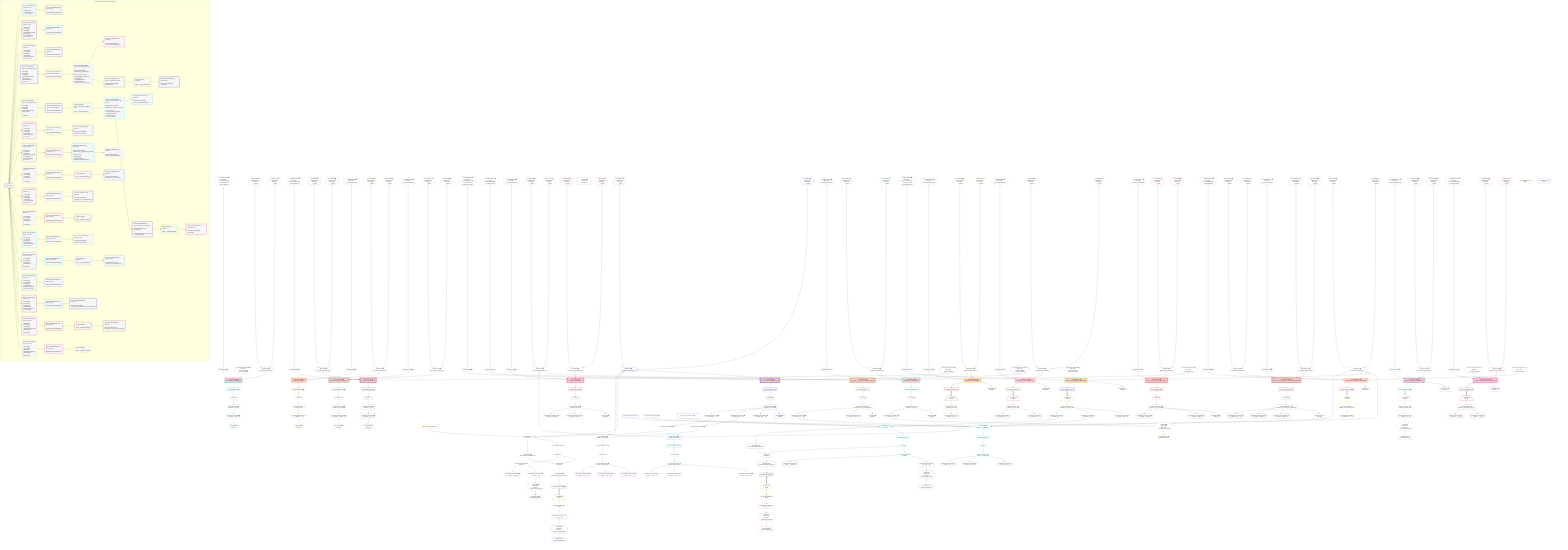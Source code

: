 %%{init: {'themeVariables': { 'fontSize': '12px'}}}%%
graph TD
    classDef path fill:#eee,stroke:#000,color:#000
    classDef plan fill:#fff,stroke-width:1px,color:#000
    classDef itemplan fill:#fff,stroke-width:2px,color:#000
    classDef unbatchedplan fill:#dff,stroke-width:1px,color:#000
    classDef sideeffectplan fill:#fcc,stroke-width:2px,color:#000
    classDef bucket fill:#f6f6f6,color:#000,stroke-width:2px,text-align:left

    subgraph "Buckets for mutations/v4/mutation-return-types"
    Bucket0("Bucket 0 (root)"):::bucket
    Bucket1("Bucket 1 (mutationField)<br />Deps: 13, 14, 20<br /><br />1: PgSelect[10]<br />2: PgSelectRows[16]<br />ᐳ: 15, 17, 18, 19"):::bucket
    Bucket2("Bucket 2 (mutationField)<br />Deps: 32, 2, 301<br /><br />1: Access[23]<br />2: Access[24]<br />3: Object[25]<br />4: PgFromExpression[26]<br />5: PgSelect[22]<br />6: PgSelectRows[28]<br />ᐳ: 27, 29, 30, 31"):::bucket
    Bucket3("Bucket 3 (mutationField)<br />Deps: 43, 2<br /><br />1: Access[35]<br />2: Access[36]<br />3: Object[37]<br />4: PgSelect[34]<br />5: PgSelectRows[39]<br />ᐳ: 38, 40, 41, 42"):::bucket
    Bucket4("Bucket 4 (mutationField)<br />Deps: 56, 2, 303, 304, 189, 286<br /><br />1: Access[48]<br />2: Access[49]<br />3: Object[50]<br />4: PgFromExpression[51]<br />5: PgSelect[47]<br />6: PgSelectRows[53]<br />ᐳ: 52, 54, 55"):::bucket
    Bucket5("Bucket 5 (mutationField)<br />Deps: 64, 2, 303, 304, 189, 286<br /><br />1: Access[59]<br />2: Access[60]<br />3: Object[61]<br />4: PgFromExpression[62]<br />5: PgSelect[58]<br />6: <br />ᐳ: Object[63]"):::bucket
    Bucket6("Bucket 6 (mutationField)<br />Deps: 74, 2<br /><br />1: Access[67]<br />2: Access[68]<br />3: Object[69]<br />4: PgSelect[66]<br />5: PgSelectRows[71]<br />ᐳ: 70, 72, 73"):::bucket
    Bucket7("Bucket 7 (mutationField)<br />Deps: 85, 2, 301<br /><br />1: Access[77]<br />2: Access[78]<br />3: Object[79]<br />4: PgFromExpression[80]<br />5: PgSelect[76]<br />6: PgSelectRows[82]<br />ᐳ: 81, 83, 84"):::bucket
    Bucket8("Bucket 8 (mutationField)<br />Deps: 92, 2<br /><br />1: Access[88]<br />2: Access[89]<br />3: Object[90]<br />4: PgSelect[87]<br />5: <br />ᐳ: Object[91]"):::bucket
    Bucket9("Bucket 9 (mutationField)<br />Deps: 102, 2<br /><br />1: Access[95]<br />2: Access[96]<br />3: Object[97]<br />4: PgSelect[94]<br />5: PgSelectRows[99]<br />ᐳ: 98, 100, 101"):::bucket
    Bucket10("Bucket 10 (mutationField)<br />Deps: 109, 2<br /><br />1: Access[105]<br />2: Access[106]<br />3: Object[107]<br />4: PgSelect[104]<br />5: <br />ᐳ: Object[108]"):::bucket
    Bucket11("Bucket 11 (mutationField)<br />Deps: 119, 2, 189<br /><br />1: Access[112]<br />2: Access[113]<br />3: Object[114]<br />4: PgSelect[111]<br />5: PgSelectRows[116]<br />ᐳ: 115, 117, 118"):::bucket
    Bucket12("Bucket 12 (mutationField)<br />Deps: 126, 2, 189<br /><br />1: Access[122]<br />2: Access[123]<br />3: Object[124]<br />4: PgSelect[121]<br />5: <br />ᐳ: Object[125]"):::bucket
    Bucket13("Bucket 13 (mutationField)<br />Deps: 137, 2<br /><br />1: Access[129]<br />2: Access[130]<br />3: Object[131]<br />4: PgSelect[128]<br />5: PgSelectRows[133]<br />ᐳ: 132, 134, 135, 136"):::bucket
    Bucket14("Bucket 14 (mutationField)<br />Deps: 147, 2<br /><br />1: Access[140]<br />2: Access[141]<br />3: Object[142]<br />4: PgSelect[139]<br />5: PgSelectRows[144]<br />ᐳ: 143, 145, 146"):::bucket
    Bucket15("Bucket 15 (mutationField)<br />Deps: 156, 2, 305<br /><br />1: Access[151]<br />2: Access[152]<br />3: Object[153]<br />4: PgFromExpression[154]<br />5: PgSelect[150]<br />6: <br />ᐳ: Object[155]"):::bucket
    Bucket16("Bucket 16 (mutationField)<br />Deps: 164, 2, 305<br /><br />1: Access[159]<br />2: Access[160]<br />3: Object[161]<br />4: PgFromExpression[162]<br />5: PgSelect[158]<br />6: <br />ᐳ: Object[163]"):::bucket
    Bucket17("Bucket 17 (nullableBoundary)<br />Deps: 19, 18<br /><br />ROOT Object{1}ᐸ{result}ᐳ[19]"):::bucket
    Bucket18("Bucket 18 (nullableBoundary)<br />Deps: 31, 30<br /><br />ROOT Object{2}ᐸ{result}ᐳ[31]"):::bucket
    Bucket19("Bucket 19 (nullableBoundary)<br />Deps: 42, 41<br /><br />ROOT Object{3}ᐸ{result}ᐳ[42]"):::bucket
    Bucket20("Bucket 20 (nullableBoundary)<br />Deps: 55, 54, 50, 189, 286<br /><br />ROOT Object{4}ᐸ{result}ᐳ[55]"):::bucket
    Bucket21("Bucket 21 (nullableBoundary)<br />Deps: 58, 63, 61, 189, 286<br /><br />ROOT Object{5}ᐸ{result}ᐳ[63]"):::bucket
    Bucket22("Bucket 22 (nullableBoundary)<br />Deps: 73, 72<br /><br />ROOT Object{6}ᐸ{result}ᐳ[73]"):::bucket
    Bucket23("Bucket 23 (nullableBoundary)<br />Deps: 84, 83, 79<br /><br />ROOT Object{7}ᐸ{result}ᐳ[84]"):::bucket
    Bucket24("Bucket 24 (nullableBoundary)<br />Deps: 87, 91<br /><br />ROOT Object{8}ᐸ{result}ᐳ[91]"):::bucket
    Bucket25("Bucket 25 (nullableBoundary)<br />Deps: 101, 100<br /><br />ROOT Object{9}ᐸ{result}ᐳ[101]"):::bucket
    Bucket26("Bucket 26 (nullableBoundary)<br />Deps: 104, 108<br /><br />ROOT Object{10}ᐸ{result}ᐳ[108]"):::bucket
    Bucket27("Bucket 27 (nullableBoundary)<br />Deps: 118, 117, 189<br /><br />ROOT Object{11}ᐸ{result}ᐳ[118]"):::bucket
    Bucket28("Bucket 28 (nullableBoundary)<br />Deps: 121, 125, 189<br /><br />ROOT Object{12}ᐸ{result}ᐳ[125]"):::bucket
    Bucket29("Bucket 29 (nullableBoundary)<br />Deps: 136, 135<br /><br />ROOT Object{13}ᐸ{result}ᐳ[136]"):::bucket
    Bucket30("Bucket 30 (nullableBoundary)<br />Deps: 146, 145<br /><br />ROOT Object{14}ᐸ{result}ᐳ[146]"):::bucket
    Bucket31("Bucket 31 (nullableBoundary)<br />Deps: 150, 155<br /><br />ROOT Object{15}ᐸ{result}ᐳ[155]"):::bucket
    Bucket32("Bucket 32 (nullableBoundary)<br />Deps: 158, 163<br /><br />ROOT Object{16}ᐸ{result}ᐳ[163]"):::bucket
    Bucket33("Bucket 33 (nullableBoundary)<br />Deps: 54, 50, 293, 189, 286, 262<br /><br />ROOT PgSelectSingle{4}ᐸmutation_out_complexᐳ[54]<br />1: <br />ᐳ: 185, 194, 215, 199, 218<br />2: PgSelect[195], PgSelect[216]<br />ᐳ: Access[294]<br />3: PgSelectRows[201], PgSelectRows[220]<br />ᐳ: 200, 202, 219, 221, 295, 296"):::bucket
    Bucket34("Bucket 34 (nullableBoundary)<br />Deps: 72<br /><br />ROOT PgSelectSingle{6}ᐸmutation_out_outᐳ[72]"):::bucket
    Bucket35("Bucket 35 (nullableBoundary)<br />Deps: 83, 79<br /><br />ROOT PgSelectSingle{7}ᐸmutation_out_out_compound_typeᐳ[83]<br />1: <br />ᐳ: 187, 204, 209<br />2: PgSelect[205]<br />3: PgSelectRows[211]<br />ᐳ: First[210], PgSelectSingle[212]"):::bucket
    Bucket36("Bucket 36 (nullableBoundary)<br />Deps: 100<br /><br />ROOT PgSelectSingle{9}ᐸmutation_out_out_unnamedᐳ[100]"):::bucket
    Bucket37("Bucket 37 (nullableBoundary)<br />Deps: 117, 189<br /><br />ROOT PgSelectSingle{11}ᐸmutation_out_tableᐳ[117]"):::bucket
    Bucket38("Bucket 38 (nullableBoundary)<br />Deps: 145<br /><br />ROOT PgSelectSingle{14}ᐸmutation_out_unnamed_out_out_unnamedᐳ[145]"):::bucket
    Bucket39("Bucket 39 (listItem)<br />Deps: 61, 234, 243, 297, 189, 286, 276<br /><br />ROOT __Item{39}ᐸ165ᐳ[171]"):::bucket
    Bucket40("Bucket 40 (listItem)<br /><br />ROOT __Item{40}ᐸ166ᐳ[173]"):::bucket
    Bucket41("Bucket 41 (listItem)<br /><br />ROOT __Item{41}ᐸ167ᐳ[175]"):::bucket
    Bucket42("Bucket 42 (listItem)<br />Deps: 189<br /><br />ROOT __Item{42}ᐸ168ᐳ[178]"):::bucket
    Bucket43("Bucket 43 (listItem)<br /><br />ROOT __Item{43}ᐸ169ᐳ[180]"):::bucket
    Bucket44("Bucket 44 (listItem)<br /><br />ROOT __Item{44}ᐸ170ᐳ[182]"):::bucket
    Bucket45("Bucket 45 (nullableBoundary)<br />Deps: 172, 61, 234, 243, 297, 189, 286, 276<br /><br />ROOT PgSelectSingle{39}ᐸmutation_out_complex_setofᐳ[172]<br />1: <br />ᐳ: 223, 229, 240<br />2: PgSelect[230], PgSelect[241]<br />3: PgSelectRows[236], PgSelectRows[245]<br />ᐳ: 235, 237, 244, 246"):::bucket
    Bucket46("Bucket 46 (nullableBoundary)<br />Deps: 174<br /><br />ROOT PgSelectSingle{40}ᐸmutation_out_out_setofᐳ[174]"):::bucket
    Bucket47("Bucket 47 (nullableBoundary)<br />Deps: 179, 189<br /><br />ROOT PgSelectSingle{42}ᐸmutation_out_table_setofᐳ[179]"):::bucket
    Bucket48("Bucket 48 (nullableBoundary)<br />Deps: 181<br /><br />ROOT PgSelectSingle{43}ᐸmutation_returns_table_multi_colᐳ[181]"):::bucket
    Bucket49("Bucket 49 (nullableBoundary)<br />Deps: 202<br /><br />ROOT PgSelectSingle{33}ᐸfrmcdc_compoundTypeᐳ[202]"):::bucket
    Bucket50("Bucket 50 (nullableBoundary)<br />Deps: 212<br /><br />ROOT PgSelectSingle{35}ᐸfrmcdc_compoundTypeᐳ[212]"):::bucket
    Bucket51("Bucket 51 (nullableBoundary)<br />Deps: 221, 189, 296, 286, 262<br /><br />ROOT PgSelectSingle{33}ᐸpersonᐳ[221]"):::bucket
    Bucket52("Bucket 52 (nullableBoundary)<br />Deps: 237<br /><br />ROOT PgSelectSingle{45}ᐸfrmcdc_compoundTypeᐳ[237]"):::bucket
    Bucket53("Bucket 53 (nullableBoundary)<br />Deps: 246, 189, 241, 244, 286, 276<br /><br />ROOT PgSelectSingle{45}ᐸpersonᐳ[246]<br />1: <br />ᐳ: 265, 270, 298, 266, 267, 299, 300<br />2: PgSelectRows[283]"):::bucket
    Bucket54("Bucket 54 (listItem)<br />Deps: 286<br /><br />ROOT __Item{54}ᐸ279ᐳ[280]"):::bucket
    Bucket55("Bucket 55 (nullableBoundary)<br />Deps: 281, 286<br /><br />ROOT PgSelectSingle{54}ᐸpostᐳ[281]"):::bucket
    Bucket56("Bucket 56 (listItem)<br />Deps: 286<br /><br />ROOT __Item{56}ᐸ283ᐳ[284]"):::bucket
    Bucket57("Bucket 57 (nullableBoundary)<br />Deps: 285, 286<br /><br />ROOT PgSelectSingle{56}ᐸpostᐳ[285]"):::bucket
    end
    Bucket0 --> Bucket1 & Bucket2 & Bucket3 & Bucket4 & Bucket5 & Bucket6 & Bucket7 & Bucket8 & Bucket9 & Bucket10 & Bucket11 & Bucket12 & Bucket13 & Bucket14 & Bucket15 & Bucket16
    Bucket1 --> Bucket17
    Bucket2 --> Bucket18
    Bucket3 --> Bucket19
    Bucket4 --> Bucket20
    Bucket5 --> Bucket21
    Bucket6 --> Bucket22
    Bucket7 --> Bucket23
    Bucket8 --> Bucket24
    Bucket9 --> Bucket25
    Bucket10 --> Bucket26
    Bucket11 --> Bucket27
    Bucket12 --> Bucket28
    Bucket13 --> Bucket29
    Bucket14 --> Bucket30
    Bucket15 --> Bucket31
    Bucket16 --> Bucket32
    Bucket20 --> Bucket33
    Bucket21 --> Bucket39
    Bucket22 --> Bucket34
    Bucket23 --> Bucket35
    Bucket24 --> Bucket40
    Bucket25 --> Bucket36
    Bucket26 --> Bucket41
    Bucket27 --> Bucket37
    Bucket28 --> Bucket42
    Bucket30 --> Bucket38
    Bucket31 --> Bucket43
    Bucket32 --> Bucket44
    Bucket33 --> Bucket49 & Bucket51
    Bucket35 --> Bucket50
    Bucket39 --> Bucket45
    Bucket40 --> Bucket46
    Bucket42 --> Bucket47
    Bucket43 --> Bucket48
    Bucket45 --> Bucket52 & Bucket53
    Bucket51 --> Bucket54
    Bucket53 --> Bucket56
    Bucket54 --> Bucket55
    Bucket56 --> Bucket57

    %% plan dependencies
    __InputObject6{{"__InputObject[6∈0] ➊<br />More deps:<br />- Constantᐸundefinedᐳ[7]<br />- Constantᐸ10ᐳ[301]<br />- Constantᐸ5ᐳ[302]"}}:::plan
    __InputObject44{{"__InputObject[44∈0] ➊<br />More deps:<br />- Constantᐸundefinedᐳ[7]<br />- Constantᐸ1ᐳ[303]<br />- Constantᐸ'test'ᐳ[304]"}}:::plan
    __InputObject57{{"__InputObject[57∈0] ➊<br />More deps:<br />- Constantᐸundefinedᐳ[7]<br />- Constantᐸ1ᐳ[303]<br />- Constantᐸ'test'ᐳ[304]"}}:::plan
    Object13{{"Object[13∈0] ➊<br />ᐸ{pgSettings,withPgClient}ᐳ"}}:::plan
    Access11{{"Access[11∈0] ➊<br />ᐸ2.pgSettingsᐳ<br />More deps:<br />- __Value[2]"}}:::plan
    Access12{{"Access[12∈0] ➊<br />ᐸ2.withPgClientᐳ<br />More deps:<br />- __Value[2]"}}:::plan
    Access11 & Access12 --> Object13
    PgFromExpression14{{"PgFromExpression[14∈0] ➊<br />More deps:<br />- Constantᐸ10ᐳ[301]<br />- Constantᐸ5ᐳ[302]"}}:::plan
    __InputObject21{{"__InputObject[21∈0] ➊<br />More deps:<br />- Constantᐸundefinedᐳ[7]<br />- Constantᐸ10ᐳ[301]"}}:::plan
    __InputObject75{{"__InputObject[75∈0] ➊<br />More deps:<br />- Constantᐸundefinedᐳ[7]<br />- Constantᐸ10ᐳ[301]"}}:::plan
    __InputObject148{{"__InputObject[148∈0] ➊<br />More deps:<br />- Constantᐸundefinedᐳ[7]<br />- Constantᐸ20ᐳ[305]"}}:::plan
    __InputObject157{{"__InputObject[157∈0] ➊<br />More deps:<br />- Constantᐸundefinedᐳ[7]<br />- Constantᐸ20ᐳ[305]"}}:::plan
    ApplyInput20{{"ApplyInput[20∈0] ➊"}}:::plan
    __InputObject6 --> ApplyInput20
    ApplyInput32{{"ApplyInput[32∈0] ➊"}}:::plan
    __InputObject21 --> ApplyInput32
    __InputObject33{{"__InputObject[33∈0] ➊<br />More deps:<br />- Constantᐸundefinedᐳ[7]"}}:::plan
    ApplyInput43{{"ApplyInput[43∈0] ➊"}}:::plan
    __InputObject33 --> ApplyInput43
    ApplyInput56{{"ApplyInput[56∈0] ➊"}}:::plan
    __InputObject44 --> ApplyInput56
    ApplyInput64{{"ApplyInput[64∈0] ➊"}}:::plan
    __InputObject57 --> ApplyInput64
    __InputObject65{{"__InputObject[65∈0] ➊<br />More deps:<br />- Constantᐸundefinedᐳ[7]"}}:::plan
    ApplyInput74{{"ApplyInput[74∈0] ➊"}}:::plan
    __InputObject65 --> ApplyInput74
    ApplyInput85{{"ApplyInput[85∈0] ➊"}}:::plan
    __InputObject75 --> ApplyInput85
    __InputObject86{{"__InputObject[86∈0] ➊<br />More deps:<br />- Constantᐸundefinedᐳ[7]"}}:::plan
    ApplyInput92{{"ApplyInput[92∈0] ➊"}}:::plan
    __InputObject86 --> ApplyInput92
    __InputObject93{{"__InputObject[93∈0] ➊<br />More deps:<br />- Constantᐸundefinedᐳ[7]"}}:::plan
    ApplyInput102{{"ApplyInput[102∈0] ➊"}}:::plan
    __InputObject93 --> ApplyInput102
    __InputObject103{{"__InputObject[103∈0] ➊<br />More deps:<br />- Constantᐸundefinedᐳ[7]"}}:::plan
    ApplyInput109{{"ApplyInput[109∈0] ➊"}}:::plan
    __InputObject103 --> ApplyInput109
    __InputObject110{{"__InputObject[110∈0] ➊<br />More deps:<br />- Constantᐸundefinedᐳ[7]"}}:::plan
    ApplyInput119{{"ApplyInput[119∈0] ➊"}}:::plan
    __InputObject110 --> ApplyInput119
    __InputObject120{{"__InputObject[120∈0] ➊<br />More deps:<br />- Constantᐸundefinedᐳ[7]"}}:::plan
    ApplyInput126{{"ApplyInput[126∈0] ➊"}}:::plan
    __InputObject120 --> ApplyInput126
    __InputObject127{{"__InputObject[127∈0] ➊<br />More deps:<br />- Constantᐸundefinedᐳ[7]"}}:::plan
    ApplyInput137{{"ApplyInput[137∈0] ➊"}}:::plan
    __InputObject127 --> ApplyInput137
    __InputObject138{{"__InputObject[138∈0] ➊<br />More deps:<br />- Constantᐸundefinedᐳ[7]"}}:::plan
    ApplyInput147{{"ApplyInput[147∈0] ➊"}}:::plan
    __InputObject138 --> ApplyInput147
    ApplyInput156{{"ApplyInput[156∈0] ➊"}}:::plan
    __InputObject148 --> ApplyInput156
    ApplyInput164{{"ApplyInput[164∈0] ➊"}}:::plan
    __InputObject157 --> ApplyInput164
    __Value2["__Value[2∈0] ➊<br />ᐸcontextᐳ<br />Dependents: 32"]:::plan
    PgSelect10[["PgSelect[10∈1] ➊<br />ᐸmutation_in_inout(mutation)ᐳ"]]:::sideeffectplan
    Object13 & PgFromExpression14 & ApplyInput20 --> PgSelect10
    First15{{"First[15∈1] ➊"}}:::plan
    PgSelectRows16[["PgSelectRows[16∈1] ➊"]]:::plan
    PgSelectRows16 --> First15
    PgSelect10 --> PgSelectRows16
    PgSelectSingle17{{"PgSelectSingle[17∈1] ➊<br />ᐸmutation_in_inoutᐳ"}}:::plan
    First15 --> PgSelectSingle17
    PgClassExpression18{{"PgClassExpression[18∈1] ➊<br />ᐸ__mutation_in_inout__.vᐳ"}}:::plan
    PgSelectSingle17 --> PgClassExpression18
    Object19{{"Object[19∈1] ➊<br />ᐸ{result}ᐳ"}}:::plan
    PgClassExpression18 --> Object19
    PgSelect22[["PgSelect[22∈2] ➊<br />ᐸmutation_in_out(mutation)ᐳ"]]:::sideeffectplan
    Object25{{"Object[25∈2] ➊<br />ᐸ{pgSettings,withPgClient}ᐳ"}}:::plan
    PgFromExpression26{{"PgFromExpression[26∈2] ➊<br />More deps:<br />- Constantᐸ10ᐳ[301]"}}:::plan
    Object25 & PgFromExpression26 & ApplyInput32 --> PgSelect22
    Access23{{"Access[23∈2] ➊<br />ᐸ2.pgSettingsᐳ<br />More deps:<br />- __Value[2]"}}:::plan
    Access24{{"Access[24∈2] ➊<br />ᐸ2.withPgClientᐳ<br />More deps:<br />- __Value[2]"}}:::plan
    Access23 & Access24 --> Object25
    First27{{"First[27∈2] ➊"}}:::plan
    PgSelectRows28[["PgSelectRows[28∈2] ➊"]]:::plan
    PgSelectRows28 --> First27
    PgSelect22 --> PgSelectRows28
    PgSelectSingle29{{"PgSelectSingle[29∈2] ➊<br />ᐸmutation_in_outᐳ"}}:::plan
    First27 --> PgSelectSingle29
    PgClassExpression30{{"PgClassExpression[30∈2] ➊<br />ᐸ__mutation_in_out__.vᐳ"}}:::plan
    PgSelectSingle29 --> PgClassExpression30
    Object31{{"Object[31∈2] ➊<br />ᐸ{result}ᐳ"}}:::plan
    PgClassExpression30 --> Object31
    PgSelect34[["PgSelect[34∈3] ➊<br />ᐸmutation_out(mutation)ᐳ"]]:::sideeffectplan
    Object37{{"Object[37∈3] ➊<br />ᐸ{pgSettings,withPgClient}ᐳ"}}:::plan
    Object37 & ApplyInput43 --> PgSelect34
    Access35{{"Access[35∈3] ➊<br />ᐸ2.pgSettingsᐳ<br />More deps:<br />- __Value[2]"}}:::plan
    Access36{{"Access[36∈3] ➊<br />ᐸ2.withPgClientᐳ<br />More deps:<br />- __Value[2]"}}:::plan
    Access35 & Access36 --> Object37
    First38{{"First[38∈3] ➊"}}:::plan
    PgSelectRows39[["PgSelectRows[39∈3] ➊"]]:::plan
    PgSelectRows39 --> First38
    PgSelect34 --> PgSelectRows39
    PgSelectSingle40{{"PgSelectSingle[40∈3] ➊<br />ᐸmutation_outᐳ"}}:::plan
    First38 --> PgSelectSingle40
    PgClassExpression41{{"PgClassExpression[41∈3] ➊<br />ᐸ__mutation_out__.vᐳ"}}:::plan
    PgSelectSingle40 --> PgClassExpression41
    Object42{{"Object[42∈3] ➊<br />ᐸ{result}ᐳ"}}:::plan
    PgClassExpression41 --> Object42
    PgSelect47[["PgSelect[47∈4] ➊<br />ᐸmutation_out_complex(mutation)ᐳ"]]:::sideeffectplan
    Object50{{"Object[50∈4] ➊<br />ᐸ{pgSettings,withPgClient}ᐳ"}}:::plan
    PgFromExpression51{{"PgFromExpression[51∈4] ➊<br />More deps:<br />- Constantᐸ1ᐳ[303]<br />- Constantᐸ'test'ᐳ[304]"}}:::plan
    Object50 & PgFromExpression51 & ApplyInput56 --> PgSelect47
    Access48{{"Access[48∈4] ➊<br />ᐸ2.pgSettingsᐳ<br />More deps:<br />- __Value[2]"}}:::plan
    Access49{{"Access[49∈4] ➊<br />ᐸ2.withPgClientᐳ<br />More deps:<br />- __Value[2]"}}:::plan
    Access48 & Access49 --> Object50
    First52{{"First[52∈4] ➊"}}:::plan
    PgSelectRows53[["PgSelectRows[53∈4] ➊"]]:::plan
    PgSelectRows53 --> First52
    PgSelect47 --> PgSelectRows53
    PgSelectSingle54{{"PgSelectSingle[54∈4] ➊<br />ᐸmutation_out_complexᐳ"}}:::plan
    First52 --> PgSelectSingle54
    Object55{{"Object[55∈4] ➊<br />ᐸ{result}ᐳ"}}:::plan
    PgSelectSingle54 --> Object55
    PgSelect58[["PgSelect[58∈5] ➊<br />ᐸmutation_out_complex_setof(mutation)ᐳ"]]:::sideeffectplan
    Object61{{"Object[61∈5] ➊<br />ᐸ{pgSettings,withPgClient}ᐳ"}}:::plan
    PgFromExpression62{{"PgFromExpression[62∈5] ➊<br />More deps:<br />- Constantᐸ1ᐳ[303]<br />- Constantᐸ'test'ᐳ[304]"}}:::plan
    Object61 & PgFromExpression62 & ApplyInput64 --> PgSelect58
    Access59{{"Access[59∈5] ➊<br />ᐸ2.pgSettingsᐳ<br />More deps:<br />- __Value[2]"}}:::plan
    Access60{{"Access[60∈5] ➊<br />ᐸ2.withPgClientᐳ<br />More deps:<br />- __Value[2]"}}:::plan
    Access59 & Access60 --> Object61
    Object63{{"Object[63∈5] ➊<br />ᐸ{result}ᐳ"}}:::plan
    PgSelect58 --> Object63
    PgSelect66[["PgSelect[66∈6] ➊<br />ᐸmutation_out_out(mutation)ᐳ"]]:::sideeffectplan
    Object69{{"Object[69∈6] ➊<br />ᐸ{pgSettings,withPgClient}ᐳ"}}:::plan
    Object69 & ApplyInput74 --> PgSelect66
    Access67{{"Access[67∈6] ➊<br />ᐸ2.pgSettingsᐳ<br />More deps:<br />- __Value[2]"}}:::plan
    Access68{{"Access[68∈6] ➊<br />ᐸ2.withPgClientᐳ<br />More deps:<br />- __Value[2]"}}:::plan
    Access67 & Access68 --> Object69
    First70{{"First[70∈6] ➊"}}:::plan
    PgSelectRows71[["PgSelectRows[71∈6] ➊"]]:::plan
    PgSelectRows71 --> First70
    PgSelect66 --> PgSelectRows71
    PgSelectSingle72{{"PgSelectSingle[72∈6] ➊<br />ᐸmutation_out_outᐳ"}}:::plan
    First70 --> PgSelectSingle72
    Object73{{"Object[73∈6] ➊<br />ᐸ{result}ᐳ"}}:::plan
    PgSelectSingle72 --> Object73
    PgSelect76[["PgSelect[76∈7] ➊<br />ᐸmutation_out_out_compound_type(mutation)ᐳ"]]:::sideeffectplan
    Object79{{"Object[79∈7] ➊<br />ᐸ{pgSettings,withPgClient}ᐳ"}}:::plan
    PgFromExpression80{{"PgFromExpression[80∈7] ➊<br />More deps:<br />- Constantᐸ10ᐳ[301]"}}:::plan
    Object79 & PgFromExpression80 & ApplyInput85 --> PgSelect76
    Access77{{"Access[77∈7] ➊<br />ᐸ2.pgSettingsᐳ<br />More deps:<br />- __Value[2]"}}:::plan
    Access78{{"Access[78∈7] ➊<br />ᐸ2.withPgClientᐳ<br />More deps:<br />- __Value[2]"}}:::plan
    Access77 & Access78 --> Object79
    First81{{"First[81∈7] ➊"}}:::plan
    PgSelectRows82[["PgSelectRows[82∈7] ➊"]]:::plan
    PgSelectRows82 --> First81
    PgSelect76 --> PgSelectRows82
    PgSelectSingle83{{"PgSelectSingle[83∈7] ➊<br />ᐸmutation_out_out_compound_typeᐳ"}}:::plan
    First81 --> PgSelectSingle83
    Object84{{"Object[84∈7] ➊<br />ᐸ{result}ᐳ"}}:::plan
    PgSelectSingle83 --> Object84
    PgSelect87[["PgSelect[87∈8] ➊<br />ᐸmutation_out_out_setof(mutation)ᐳ"]]:::sideeffectplan
    Object90{{"Object[90∈8] ➊<br />ᐸ{pgSettings,withPgClient}ᐳ"}}:::plan
    Object90 & ApplyInput92 --> PgSelect87
    Access88{{"Access[88∈8] ➊<br />ᐸ2.pgSettingsᐳ<br />More deps:<br />- __Value[2]"}}:::plan
    Access89{{"Access[89∈8] ➊<br />ᐸ2.withPgClientᐳ<br />More deps:<br />- __Value[2]"}}:::plan
    Access88 & Access89 --> Object90
    Object91{{"Object[91∈8] ➊<br />ᐸ{result}ᐳ"}}:::plan
    PgSelect87 --> Object91
    PgSelect94[["PgSelect[94∈9] ➊<br />ᐸmutation_out_out_unnamed(mutation)ᐳ"]]:::sideeffectplan
    Object97{{"Object[97∈9] ➊<br />ᐸ{pgSettings,withPgClient}ᐳ"}}:::plan
    Object97 & ApplyInput102 --> PgSelect94
    Access95{{"Access[95∈9] ➊<br />ᐸ2.pgSettingsᐳ<br />More deps:<br />- __Value[2]"}}:::plan
    Access96{{"Access[96∈9] ➊<br />ᐸ2.withPgClientᐳ<br />More deps:<br />- __Value[2]"}}:::plan
    Access95 & Access96 --> Object97
    First98{{"First[98∈9] ➊"}}:::plan
    PgSelectRows99[["PgSelectRows[99∈9] ➊"]]:::plan
    PgSelectRows99 --> First98
    PgSelect94 --> PgSelectRows99
    PgSelectSingle100{{"PgSelectSingle[100∈9] ➊<br />ᐸmutation_out_out_unnamedᐳ"}}:::plan
    First98 --> PgSelectSingle100
    Object101{{"Object[101∈9] ➊<br />ᐸ{result}ᐳ"}}:::plan
    PgSelectSingle100 --> Object101
    PgSelect104[["PgSelect[104∈10] ➊<br />ᐸmutation_out_setof(mutation)ᐳ"]]:::sideeffectplan
    Object107{{"Object[107∈10] ➊<br />ᐸ{pgSettings,withPgClient}ᐳ"}}:::plan
    Object107 & ApplyInput109 --> PgSelect104
    Access105{{"Access[105∈10] ➊<br />ᐸ2.pgSettingsᐳ<br />More deps:<br />- __Value[2]"}}:::plan
    Access106{{"Access[106∈10] ➊<br />ᐸ2.withPgClientᐳ<br />More deps:<br />- __Value[2]"}}:::plan
    Access105 & Access106 --> Object107
    Object108{{"Object[108∈10] ➊<br />ᐸ{result}ᐳ"}}:::plan
    PgSelect104 --> Object108
    PgSelect111[["PgSelect[111∈11] ➊<br />ᐸmutation_out_table(mutation)ᐳ"]]:::sideeffectplan
    Object114{{"Object[114∈11] ➊<br />ᐸ{pgSettings,withPgClient}ᐳ"}}:::plan
    Object114 & ApplyInput119 --> PgSelect111
    Access112{{"Access[112∈11] ➊<br />ᐸ2.pgSettingsᐳ<br />More deps:<br />- __Value[2]"}}:::plan
    Access113{{"Access[113∈11] ➊<br />ᐸ2.withPgClientᐳ<br />More deps:<br />- __Value[2]"}}:::plan
    Access112 & Access113 --> Object114
    First115{{"First[115∈11] ➊"}}:::plan
    PgSelectRows116[["PgSelectRows[116∈11] ➊"]]:::plan
    PgSelectRows116 --> First115
    PgSelect111 --> PgSelectRows116
    PgSelectSingle117{{"PgSelectSingle[117∈11] ➊<br />ᐸmutation_out_tableᐳ"}}:::plan
    First115 --> PgSelectSingle117
    Object118{{"Object[118∈11] ➊<br />ᐸ{result}ᐳ"}}:::plan
    PgSelectSingle117 --> Object118
    PgSelect121[["PgSelect[121∈12] ➊<br />ᐸmutation_out_table_setof(mutation)ᐳ"]]:::sideeffectplan
    Object124{{"Object[124∈12] ➊<br />ᐸ{pgSettings,withPgClient}ᐳ"}}:::plan
    Object124 & ApplyInput126 --> PgSelect121
    Access122{{"Access[122∈12] ➊<br />ᐸ2.pgSettingsᐳ<br />More deps:<br />- __Value[2]"}}:::plan
    Access123{{"Access[123∈12] ➊<br />ᐸ2.withPgClientᐳ<br />More deps:<br />- __Value[2]"}}:::plan
    Access122 & Access123 --> Object124
    Object125{{"Object[125∈12] ➊<br />ᐸ{result}ᐳ"}}:::plan
    PgSelect121 --> Object125
    PgSelect128[["PgSelect[128∈13] ➊<br />ᐸmutation_out_unnamed(mutation)ᐳ"]]:::sideeffectplan
    Object131{{"Object[131∈13] ➊<br />ᐸ{pgSettings,withPgClient}ᐳ"}}:::plan
    Object131 & ApplyInput137 --> PgSelect128
    Access129{{"Access[129∈13] ➊<br />ᐸ2.pgSettingsᐳ<br />More deps:<br />- __Value[2]"}}:::plan
    Access130{{"Access[130∈13] ➊<br />ᐸ2.withPgClientᐳ<br />More deps:<br />- __Value[2]"}}:::plan
    Access129 & Access130 --> Object131
    First132{{"First[132∈13] ➊"}}:::plan
    PgSelectRows133[["PgSelectRows[133∈13] ➊"]]:::plan
    PgSelectRows133 --> First132
    PgSelect128 --> PgSelectRows133
    PgSelectSingle134{{"PgSelectSingle[134∈13] ➊<br />ᐸmutation_out_unnamedᐳ"}}:::plan
    First132 --> PgSelectSingle134
    PgClassExpression135{{"PgClassExpression[135∈13] ➊<br />ᐸ__mutation...nnamed__.vᐳ"}}:::plan
    PgSelectSingle134 --> PgClassExpression135
    Object136{{"Object[136∈13] ➊<br />ᐸ{result}ᐳ"}}:::plan
    PgClassExpression135 --> Object136
    PgSelect139[["PgSelect[139∈14] ➊<br />ᐸmutation_out_unnamed_out_out_unnamed(mutation)ᐳ"]]:::sideeffectplan
    Object142{{"Object[142∈14] ➊<br />ᐸ{pgSettings,withPgClient}ᐳ"}}:::plan
    Object142 & ApplyInput147 --> PgSelect139
    Access140{{"Access[140∈14] ➊<br />ᐸ2.pgSettingsᐳ<br />More deps:<br />- __Value[2]"}}:::plan
    Access141{{"Access[141∈14] ➊<br />ᐸ2.withPgClientᐳ<br />More deps:<br />- __Value[2]"}}:::plan
    Access140 & Access141 --> Object142
    First143{{"First[143∈14] ➊"}}:::plan
    PgSelectRows144[["PgSelectRows[144∈14] ➊"]]:::plan
    PgSelectRows144 --> First143
    PgSelect139 --> PgSelectRows144
    PgSelectSingle145{{"PgSelectSingle[145∈14] ➊<br />ᐸmutation_out_unnamed_out_out_unnamedᐳ"}}:::plan
    First143 --> PgSelectSingle145
    Object146{{"Object[146∈14] ➊<br />ᐸ{result}ᐳ"}}:::plan
    PgSelectSingle145 --> Object146
    PgSelect150[["PgSelect[150∈15] ➊<br />ᐸmutation_returns_table_multi_col(mutation)ᐳ"]]:::sideeffectplan
    Object153{{"Object[153∈15] ➊<br />ᐸ{pgSettings,withPgClient}ᐳ"}}:::plan
    PgFromExpression154{{"PgFromExpression[154∈15] ➊<br />More deps:<br />- Constantᐸ20ᐳ[305]"}}:::plan
    Object153 & PgFromExpression154 & ApplyInput156 --> PgSelect150
    Access151{{"Access[151∈15] ➊<br />ᐸ2.pgSettingsᐳ<br />More deps:<br />- __Value[2]"}}:::plan
    Access152{{"Access[152∈15] ➊<br />ᐸ2.withPgClientᐳ<br />More deps:<br />- __Value[2]"}}:::plan
    Access151 & Access152 --> Object153
    Object155{{"Object[155∈15] ➊<br />ᐸ{result}ᐳ"}}:::plan
    PgSelect150 --> Object155
    PgSelect158[["PgSelect[158∈16] ➊<br />ᐸmutation_returns_table_one_col(mutation)ᐳ"]]:::sideeffectplan
    Object161{{"Object[161∈16] ➊<br />ᐸ{pgSettings,withPgClient}ᐳ"}}:::plan
    PgFromExpression162{{"PgFromExpression[162∈16] ➊<br />More deps:<br />- Constantᐸ20ᐳ[305]"}}:::plan
    Object161 & PgFromExpression162 & ApplyInput164 --> PgSelect158
    Access159{{"Access[159∈16] ➊<br />ᐸ2.pgSettingsᐳ<br />More deps:<br />- __Value[2]"}}:::plan
    Access160{{"Access[160∈16] ➊<br />ᐸ2.withPgClientᐳ<br />More deps:<br />- __Value[2]"}}:::plan
    Access159 & Access160 --> Object161
    Object163{{"Object[163∈16] ➊<br />ᐸ{result}ᐳ"}}:::plan
    PgSelect158 --> Object163
    Connection262{{"Connection[262∈20] ➊<br />ᐸ258ᐳ"}}:::plan
    PgSelectInlineApply293["PgSelectInlineApply[293∈20] ➊"]:::plan
    PgSelectRows165[["PgSelectRows[165∈21] ➊"]]:::plan
    PgSelect58 --> PgSelectRows165
    PgFromExpression234{{"PgFromExpression[234∈21] ➊"}}:::plan
    PgFromExpression243{{"PgFromExpression[243∈21] ➊"}}:::plan
    Connection276{{"Connection[276∈21] ➊<br />ᐸ272ᐳ"}}:::plan
    PgSelectInlineApply297["PgSelectInlineApply[297∈21] ➊"]:::plan
    PgSelectRows166[["PgSelectRows[166∈24] ➊"]]:::plan
    PgSelect87 --> PgSelectRows166
    PgSelectRows167[["PgSelectRows[167∈26] ➊"]]:::plan
    PgSelect104 --> PgSelectRows167
    PgSelectRows168[["PgSelectRows[168∈28] ➊"]]:::plan
    PgSelect121 --> PgSelectRows168
    PgSelectRows169[["PgSelectRows[169∈31] ➊"]]:::plan
    PgSelect150 --> PgSelectRows169
    PgSelectRows170[["PgSelectRows[170∈32] ➊"]]:::plan
    PgSelect158 --> PgSelectRows170
    PgSelect216[["PgSelect[216∈33] ➊<br />ᐸpersonᐳ"]]:::plan
    PgFromExpression218{{"PgFromExpression[218∈33] ➊"}}:::plan
    Object50 & PgFromExpression218 & PgSelectInlineApply293 --> PgSelect216
    PgSelect195[["PgSelect[195∈33] ➊<br />ᐸfrmcdc_compoundTypeᐳ"]]:::plan
    PgFromExpression199{{"PgFromExpression[199∈33] ➊"}}:::plan
    Object50 & PgFromExpression199 --> PgSelect195
    List295{{"List[295∈33] ➊<br />ᐸ294,219ᐳ"}}:::plan
    Access294{{"Access[294∈33] ➊<br />ᐸ216.m.subqueryDetailsFor278ᐳ"}}:::plan
    First219{{"First[219∈33] ➊"}}:::plan
    Access294 & First219 --> List295
    PgClassExpression185{{"PgClassExpression[185∈33] ➊<br />ᐸ__mutation...plex__.”x”ᐳ"}}:::plan
    PgSelectSingle54 --> PgClassExpression185
    PgClassExpression194{{"PgClassExpression[194∈33] ➊<br />ᐸ__mutation...plex__.”y”ᐳ"}}:::plan
    PgSelectSingle54 --> PgClassExpression194
    PgClassExpression194 --> PgFromExpression199
    First200{{"First[200∈33] ➊"}}:::plan
    PgSelectRows201[["PgSelectRows[201∈33] ➊"]]:::plan
    PgSelectRows201 --> First200
    PgSelect195 --> PgSelectRows201
    PgSelectSingle202{{"PgSelectSingle[202∈33] ➊<br />ᐸfrmcdc_compoundTypeᐳ"}}:::plan
    First200 --> PgSelectSingle202
    PgClassExpression215{{"PgClassExpression[215∈33] ➊<br />ᐸ__mutation...plex__.”z”ᐳ"}}:::plan
    PgSelectSingle54 --> PgClassExpression215
    PgClassExpression215 --> PgFromExpression218
    PgSelectRows220[["PgSelectRows[220∈33] ➊"]]:::plan
    PgSelectRows220 --> First219
    PgSelect216 --> PgSelectRows220
    PgSelectSingle221{{"PgSelectSingle[221∈33] ➊<br />ᐸpersonᐳ"}}:::plan
    First219 --> PgSelectSingle221
    PgSelect216 --> Access294
    Lambda296{{"Lambda[296∈33] ➊<br />ᐸpgInlineViaSubqueryTransformᐳ"}}:::plan
    List295 --> Lambda296
    PgClassExpression186{{"PgClassExpression[186∈34] ➊<br />ᐸ__mutation...first_out”ᐳ"}}:::plan
    PgSelectSingle72 --> PgClassExpression186
    PgClassExpression203{{"PgClassExpression[203∈34] ➊<br />ᐸ__mutation...econd_out”ᐳ"}}:::plan
    PgSelectSingle72 --> PgClassExpression203
    PgSelect205[["PgSelect[205∈35] ➊<br />ᐸfrmcdc_compoundTypeᐳ"]]:::plan
    PgFromExpression209{{"PgFromExpression[209∈35] ➊"}}:::plan
    Object79 & PgFromExpression209 --> PgSelect205
    PgClassExpression187{{"PgClassExpression[187∈35] ➊<br />ᐸ__mutation...ype__.”o1”ᐳ"}}:::plan
    PgSelectSingle83 --> PgClassExpression187
    PgClassExpression204{{"PgClassExpression[204∈35] ➊<br />ᐸ__mutation...ype__.”o2”ᐳ"}}:::plan
    PgSelectSingle83 --> PgClassExpression204
    PgClassExpression204 --> PgFromExpression209
    First210{{"First[210∈35] ➊"}}:::plan
    PgSelectRows211[["PgSelectRows[211∈35] ➊"]]:::plan
    PgSelectRows211 --> First210
    PgSelect205 --> PgSelectRows211
    PgSelectSingle212{{"PgSelectSingle[212∈35] ➊<br />ᐸfrmcdc_compoundTypeᐳ"}}:::plan
    First210 --> PgSelectSingle212
    PgClassExpression188{{"PgClassExpression[188∈36] ➊<br />ᐸ__mutation....”column1”ᐳ"}}:::plan
    PgSelectSingle100 --> PgClassExpression188
    PgClassExpression213{{"PgClassExpression[213∈36] ➊<br />ᐸ__mutation....”column2”ᐳ"}}:::plan
    PgSelectSingle100 --> PgClassExpression213
    List191{{"List[191∈37] ➊<br />ᐸ189,190ᐳ<br />More deps:<br />- Constantᐸ'people'ᐳ[189]"}}:::plan
    PgClassExpression190{{"PgClassExpression[190∈37] ➊<br />ᐸ__mutation...ble__.”id”ᐳ"}}:::plan
    PgClassExpression190 --> List191
    PgSelectSingle117 --> PgClassExpression190
    Lambda192{{"Lambda[192∈37] ➊<br />ᐸbase64JSONEncodeᐳ"}}:::plan
    List191 --> Lambda192
    PgClassExpression193{{"PgClassExpression[193∈38] ➊<br />ᐸ__mutation....”column1”ᐳ"}}:::plan
    PgSelectSingle145 --> PgClassExpression193
    PgClassExpression214{{"PgClassExpression[214∈38] ➊<br />ᐸ__mutation....”column3”ᐳ"}}:::plan
    PgSelectSingle145 --> PgClassExpression214
    PgClassExpression222{{"PgClassExpression[222∈38] ➊<br />ᐸ__mutation...med__.”o2”ᐳ"}}:::plan
    PgSelectSingle145 --> PgClassExpression222
    __Item171[/"__Item[171∈39]<br />ᐸ165ᐳ"\]:::itemplan
    PgSelectRows165 ==> __Item171
    PgSelectSingle172{{"PgSelectSingle[172∈39]<br />ᐸmutation_out_complex_setofᐳ"}}:::plan
    __Item171 --> PgSelectSingle172
    __Item173[/"__Item[173∈40]<br />ᐸ166ᐳ"\]:::itemplan
    PgSelectRows166 ==> __Item173
    PgSelectSingle174{{"PgSelectSingle[174∈40]<br />ᐸmutation_out_out_setofᐳ"}}:::plan
    __Item173 --> PgSelectSingle174
    __Item175[/"__Item[175∈41]<br />ᐸ167ᐳ"\]:::itemplan
    PgSelectRows167 ==> __Item175
    PgSelectSingle176{{"PgSelectSingle[176∈41]<br />ᐸmutation_out_setofᐳ"}}:::plan
    __Item175 --> PgSelectSingle176
    PgClassExpression177{{"PgClassExpression[177∈41]<br />ᐸ__mutation..._setof__.vᐳ"}}:::plan
    PgSelectSingle176 --> PgClassExpression177
    __Item178[/"__Item[178∈42]<br />ᐸ168ᐳ"\]:::itemplan
    PgSelectRows168 ==> __Item178
    PgSelectSingle179{{"PgSelectSingle[179∈42]<br />ᐸmutation_out_table_setofᐳ"}}:::plan
    __Item178 --> PgSelectSingle179
    __Item180[/"__Item[180∈43]<br />ᐸ169ᐳ"\]:::itemplan
    PgSelectRows169 ==> __Item180
    PgSelectSingle181{{"PgSelectSingle[181∈43]<br />ᐸmutation_returns_table_multi_colᐳ"}}:::plan
    __Item180 --> PgSelectSingle181
    __Item182[/"__Item[182∈44]<br />ᐸ170ᐳ"\]:::itemplan
    PgSelectRows170 ==> __Item182
    PgSelectSingle183{{"PgSelectSingle[183∈44]<br />ᐸmutation_returns_table_one_colᐳ"}}:::plan
    __Item182 --> PgSelectSingle183
    PgClassExpression184{{"PgClassExpression[184∈44]<br />ᐸ__mutation...ne_col__.vᐳ"}}:::plan
    PgSelectSingle183 --> PgClassExpression184
    PgSelect241[["PgSelect[241∈45]<br />ᐸpersonᐳ"]]:::plan
    PgClassExpression240{{"PgClassExpression[240∈45]<br />ᐸ__mutation...etof__.”z”ᐳ"}}:::plan
    Object61 & PgClassExpression240 & PgFromExpression243 & PgSelectInlineApply297 --> PgSelect241
    PgSelect230[["PgSelect[230∈45]<br />ᐸfrmcdc_compoundTypeᐳ"]]:::plan
    PgClassExpression229{{"PgClassExpression[229∈45]<br />ᐸ__mutation...etof__.”y”ᐳ"}}:::plan
    Object61 & PgClassExpression229 & PgFromExpression234 --> PgSelect230
    PgClassExpression223{{"PgClassExpression[223∈45]<br />ᐸ__mutation...etof__.”x”ᐳ"}}:::plan
    PgSelectSingle172 --> PgClassExpression223
    PgSelectSingle172 --> PgClassExpression229
    First235{{"First[235∈45]"}}:::plan
    PgSelectRows236[["PgSelectRows[236∈45]"]]:::plan
    PgSelectRows236 --> First235
    PgSelect230 --> PgSelectRows236
    PgSelectSingle237{{"PgSelectSingle[237∈45]<br />ᐸfrmcdc_compoundTypeᐳ"}}:::plan
    First235 --> PgSelectSingle237
    PgSelectSingle172 --> PgClassExpression240
    First244{{"First[244∈45]"}}:::plan
    PgSelectRows245[["PgSelectRows[245∈45]"]]:::plan
    PgSelectRows245 --> First244
    PgSelect241 --> PgSelectRows245
    PgSelectSingle246{{"PgSelectSingle[246∈45]<br />ᐸpersonᐳ"}}:::plan
    First244 --> PgSelectSingle246
    PgClassExpression224{{"PgClassExpression[224∈46]<br />ᐸ__mutation...tof__.”o1”ᐳ"}}:::plan
    PgSelectSingle174 --> PgClassExpression224
    PgClassExpression238{{"PgClassExpression[238∈46]<br />ᐸ__mutation...tof__.”o2”ᐳ"}}:::plan
    PgSelectSingle174 --> PgClassExpression238
    List226{{"List[226∈47]<br />ᐸ189,225ᐳ<br />More deps:<br />- Constantᐸ'people'ᐳ[189]"}}:::plan
    PgClassExpression225{{"PgClassExpression[225∈47]<br />ᐸ__mutation...tof__.”id”ᐳ"}}:::plan
    PgClassExpression225 --> List226
    PgSelectSingle179 --> PgClassExpression225
    Lambda227{{"Lambda[227∈47]<br />ᐸbase64JSONEncodeᐳ"}}:::plan
    List226 --> Lambda227
    PgClassExpression228{{"PgClassExpression[228∈48]<br />ᐸ__mutation...l__.”col1”ᐳ"}}:::plan
    PgSelectSingle181 --> PgClassExpression228
    PgClassExpression239{{"PgClassExpression[239∈48]<br />ᐸ__mutation...l__.”col2”ᐳ"}}:::plan
    PgSelectSingle181 --> PgClassExpression239
    PgClassExpression247{{"PgClassExpression[247∈49] ➊<br />ᐸ__frmcdc_c...type__.”a”ᐳ"}}:::plan
    PgSelectSingle202 --> PgClassExpression247
    PgClassExpression252{{"PgClassExpression[252∈49] ➊<br />ᐸ__frmcdc_c...type__.”b”ᐳ"}}:::plan
    PgSelectSingle202 --> PgClassExpression252
    PgClassExpression254{{"PgClassExpression[254∈49] ➊<br />ᐸ__frmcdc_c...type__.”c”ᐳ"}}:::plan
    PgSelectSingle202 --> PgClassExpression254
    PgClassExpression248{{"PgClassExpression[248∈50] ➊<br />ᐸ__frmcdc_c...type__.”a”ᐳ"}}:::plan
    PgSelectSingle212 --> PgClassExpression248
    PgClassExpression253{{"PgClassExpression[253∈50] ➊<br />ᐸ__frmcdc_c...type__.”b”ᐳ"}}:::plan
    PgSelectSingle212 --> PgClassExpression253
    PgClassExpression255{{"PgClassExpression[255∈50] ➊<br />ᐸ__frmcdc_c...type__.”c”ᐳ"}}:::plan
    PgSelectSingle212 --> PgClassExpression255
    List250{{"List[250∈51] ➊<br />ᐸ189,249ᐳ<br />More deps:<br />- Constantᐸ'people'ᐳ[189]"}}:::plan
    PgClassExpression249{{"PgClassExpression[249∈51] ➊<br />ᐸ__person__.”id”ᐳ"}}:::plan
    PgClassExpression249 --> List250
    PgSelectSingle221 --> PgClassExpression249
    Lambda251{{"Lambda[251∈51] ➊<br />ᐸbase64JSONEncodeᐳ"}}:::plan
    List250 --> Lambda251
    PgClassExpression256{{"PgClassExpression[256∈51] ➊<br />ᐸ__person__...full_name”ᐳ"}}:::plan
    PgSelectSingle221 --> PgClassExpression256
    PgSelectRows279[["PgSelectRows[279∈51] ➊"]]:::plan
    Lambda296 --> PgSelectRows279
    PgClassExpression264{{"PgClassExpression[264∈52]<br />ᐸ__frmcdc_c...type__.”a”ᐳ"}}:::plan
    PgSelectSingle237 --> PgClassExpression264
    PgClassExpression268{{"PgClassExpression[268∈52]<br />ᐸ__frmcdc_c...type__.”b”ᐳ"}}:::plan
    PgSelectSingle237 --> PgClassExpression268
    PgClassExpression269{{"PgClassExpression[269∈52]<br />ᐸ__frmcdc_c...type__.”c”ᐳ"}}:::plan
    PgSelectSingle237 --> PgClassExpression269
    List266{{"List[266∈53]<br />ᐸ189,265ᐳ<br />More deps:<br />- Constantᐸ'people'ᐳ[189]"}}:::plan
    PgClassExpression265{{"PgClassExpression[265∈53]<br />ᐸ__person__.”id”ᐳ"}}:::plan
    PgClassExpression265 --> List266
    List299{{"List[299∈53]<br />ᐸ298,244ᐳ"}}:::plan
    Access298{{"Access[298∈53]<br />ᐸ241.m.subqueryDetailsFor282ᐳ"}}:::plan
    Access298 & First244 --> List299
    PgSelectSingle246 --> PgClassExpression265
    Lambda267{{"Lambda[267∈53]<br />ᐸbase64JSONEncodeᐳ"}}:::plan
    List266 --> Lambda267
    PgClassExpression270{{"PgClassExpression[270∈53]<br />ᐸ__person__...full_name”ᐳ"}}:::plan
    PgSelectSingle246 --> PgClassExpression270
    PgSelectRows283[["PgSelectRows[283∈53]"]]:::plan
    Lambda300{{"Lambda[300∈53]<br />ᐸpgInlineViaSubqueryTransformᐳ"}}:::plan
    Lambda300 --> PgSelectRows283
    PgSelect241 --> Access298
    List299 --> Lambda300
    __Item280[/"__Item[280∈54]<br />ᐸ279ᐳ"\]:::itemplan
    PgSelectRows279 ==> __Item280
    PgSelectSingle281{{"PgSelectSingle[281∈54]<br />ᐸpostᐳ"}}:::plan
    __Item280 --> PgSelectSingle281
    List288{{"List[288∈55]<br />ᐸ286,287ᐳ<br />More deps:<br />- Constantᐸ'posts'ᐳ[286]"}}:::plan
    PgClassExpression287{{"PgClassExpression[287∈55]<br />ᐸ__post__.”id”ᐳ"}}:::plan
    PgClassExpression287 --> List288
    PgSelectSingle281 --> PgClassExpression287
    Lambda289{{"Lambda[289∈55]<br />ᐸbase64JSONEncodeᐳ"}}:::plan
    List288 --> Lambda289
    __Item284[/"__Item[284∈56]<br />ᐸ283ᐳ"\]:::itemplan
    PgSelectRows283 ==> __Item284
    PgSelectSingle285{{"PgSelectSingle[285∈56]<br />ᐸpostᐳ"}}:::plan
    __Item284 --> PgSelectSingle285
    List291{{"List[291∈57]<br />ᐸ286,290ᐳ<br />More deps:<br />- Constantᐸ'posts'ᐳ[286]"}}:::plan
    PgClassExpression290{{"PgClassExpression[290∈57]<br />ᐸ__post__.”id”ᐳ"}}:::plan
    PgClassExpression290 --> List291
    PgSelectSingle285 --> PgClassExpression290
    Lambda292{{"Lambda[292∈57]<br />ᐸbase64JSONEncodeᐳ"}}:::plan
    List291 --> Lambda292

    %% define steps
    classDef bucket0 stroke:#696969
    class Bucket0,__Value2,__InputObject6,Access11,Access12,Object13,PgFromExpression14,ApplyInput20,__InputObject21,ApplyInput32,__InputObject33,ApplyInput43,__InputObject44,ApplyInput56,__InputObject57,ApplyInput64,__InputObject65,ApplyInput74,__InputObject75,ApplyInput85,__InputObject86,ApplyInput92,__InputObject93,ApplyInput102,__InputObject103,ApplyInput109,__InputObject110,ApplyInput119,__InputObject120,ApplyInput126,__InputObject127,ApplyInput137,__InputObject138,ApplyInput147,__InputObject148,ApplyInput156,__InputObject157,ApplyInput164 bucket0
    classDef bucket1 stroke:#00bfff
    class Bucket1,PgSelect10,First15,PgSelectRows16,PgSelectSingle17,PgClassExpression18,Object19 bucket1
    classDef bucket2 stroke:#7f007f
    class Bucket2,PgSelect22,Access23,Access24,Object25,PgFromExpression26,First27,PgSelectRows28,PgSelectSingle29,PgClassExpression30,Object31 bucket2
    classDef bucket3 stroke:#ffa500
    class Bucket3,PgSelect34,Access35,Access36,Object37,First38,PgSelectRows39,PgSelectSingle40,PgClassExpression41,Object42 bucket3
    classDef bucket4 stroke:#0000ff
    class Bucket4,PgSelect47,Access48,Access49,Object50,PgFromExpression51,First52,PgSelectRows53,PgSelectSingle54,Object55 bucket4
    classDef bucket5 stroke:#7fff00
    class Bucket5,PgSelect58,Access59,Access60,Object61,PgFromExpression62,Object63 bucket5
    classDef bucket6 stroke:#ff1493
    class Bucket6,PgSelect66,Access67,Access68,Object69,First70,PgSelectRows71,PgSelectSingle72,Object73 bucket6
    classDef bucket7 stroke:#808000
    class Bucket7,PgSelect76,Access77,Access78,Object79,PgFromExpression80,First81,PgSelectRows82,PgSelectSingle83,Object84 bucket7
    classDef bucket8 stroke:#dda0dd
    class Bucket8,PgSelect87,Access88,Access89,Object90,Object91 bucket8
    classDef bucket9 stroke:#ff0000
    class Bucket9,PgSelect94,Access95,Access96,Object97,First98,PgSelectRows99,PgSelectSingle100,Object101 bucket9
    classDef bucket10 stroke:#ffff00
    class Bucket10,PgSelect104,Access105,Access106,Object107,Object108 bucket10
    classDef bucket11 stroke:#00ffff
    class Bucket11,PgSelect111,Access112,Access113,Object114,First115,PgSelectRows116,PgSelectSingle117,Object118 bucket11
    classDef bucket12 stroke:#4169e1
    class Bucket12,PgSelect121,Access122,Access123,Object124,Object125 bucket12
    classDef bucket13 stroke:#3cb371
    class Bucket13,PgSelect128,Access129,Access130,Object131,First132,PgSelectRows133,PgSelectSingle134,PgClassExpression135,Object136 bucket13
    classDef bucket14 stroke:#a52a2a
    class Bucket14,PgSelect139,Access140,Access141,Object142,First143,PgSelectRows144,PgSelectSingle145,Object146 bucket14
    classDef bucket15 stroke:#ff00ff
    class Bucket15,PgSelect150,Access151,Access152,Object153,PgFromExpression154,Object155 bucket15
    classDef bucket16 stroke:#f5deb3
    class Bucket16,PgSelect158,Access159,Access160,Object161,PgFromExpression162,Object163 bucket16
    classDef bucket17 stroke:#696969
    class Bucket17 bucket17
    classDef bucket18 stroke:#00bfff
    class Bucket18 bucket18
    classDef bucket19 stroke:#7f007f
    class Bucket19 bucket19
    classDef bucket20 stroke:#ffa500
    class Bucket20,Connection262,PgSelectInlineApply293 bucket20
    classDef bucket21 stroke:#0000ff
    class Bucket21,PgSelectRows165,PgFromExpression234,PgFromExpression243,Connection276,PgSelectInlineApply297 bucket21
    classDef bucket22 stroke:#7fff00
    class Bucket22 bucket22
    classDef bucket23 stroke:#ff1493
    class Bucket23 bucket23
    classDef bucket24 stroke:#808000
    class Bucket24,PgSelectRows166 bucket24
    classDef bucket25 stroke:#dda0dd
    class Bucket25 bucket25
    classDef bucket26 stroke:#ff0000
    class Bucket26,PgSelectRows167 bucket26
    classDef bucket27 stroke:#ffff00
    class Bucket27 bucket27
    classDef bucket28 stroke:#00ffff
    class Bucket28,PgSelectRows168 bucket28
    classDef bucket29 stroke:#4169e1
    class Bucket29 bucket29
    classDef bucket30 stroke:#3cb371
    class Bucket30 bucket30
    classDef bucket31 stroke:#a52a2a
    class Bucket31,PgSelectRows169 bucket31
    classDef bucket32 stroke:#ff00ff
    class Bucket32,PgSelectRows170 bucket32
    classDef bucket33 stroke:#f5deb3
    class Bucket33,PgClassExpression185,PgClassExpression194,PgSelect195,PgFromExpression199,First200,PgSelectRows201,PgSelectSingle202,PgClassExpression215,PgSelect216,PgFromExpression218,First219,PgSelectRows220,PgSelectSingle221,Access294,List295,Lambda296 bucket33
    classDef bucket34 stroke:#696969
    class Bucket34,PgClassExpression186,PgClassExpression203 bucket34
    classDef bucket35 stroke:#00bfff
    class Bucket35,PgClassExpression187,PgClassExpression204,PgSelect205,PgFromExpression209,First210,PgSelectRows211,PgSelectSingle212 bucket35
    classDef bucket36 stroke:#7f007f
    class Bucket36,PgClassExpression188,PgClassExpression213 bucket36
    classDef bucket37 stroke:#ffa500
    class Bucket37,PgClassExpression190,List191,Lambda192 bucket37
    classDef bucket38 stroke:#0000ff
    class Bucket38,PgClassExpression193,PgClassExpression214,PgClassExpression222 bucket38
    classDef bucket39 stroke:#7fff00
    class Bucket39,__Item171,PgSelectSingle172 bucket39
    classDef bucket40 stroke:#ff1493
    class Bucket40,__Item173,PgSelectSingle174 bucket40
    classDef bucket41 stroke:#808000
    class Bucket41,__Item175,PgSelectSingle176,PgClassExpression177 bucket41
    classDef bucket42 stroke:#dda0dd
    class Bucket42,__Item178,PgSelectSingle179 bucket42
    classDef bucket43 stroke:#ff0000
    class Bucket43,__Item180,PgSelectSingle181 bucket43
    classDef bucket44 stroke:#ffff00
    class Bucket44,__Item182,PgSelectSingle183,PgClassExpression184 bucket44
    classDef bucket45 stroke:#00ffff
    class Bucket45,PgClassExpression223,PgClassExpression229,PgSelect230,First235,PgSelectRows236,PgSelectSingle237,PgClassExpression240,PgSelect241,First244,PgSelectRows245,PgSelectSingle246 bucket45
    classDef bucket46 stroke:#4169e1
    class Bucket46,PgClassExpression224,PgClassExpression238 bucket46
    classDef bucket47 stroke:#3cb371
    class Bucket47,PgClassExpression225,List226,Lambda227 bucket47
    classDef bucket48 stroke:#a52a2a
    class Bucket48,PgClassExpression228,PgClassExpression239 bucket48
    classDef bucket49 stroke:#ff00ff
    class Bucket49,PgClassExpression247,PgClassExpression252,PgClassExpression254 bucket49
    classDef bucket50 stroke:#f5deb3
    class Bucket50,PgClassExpression248,PgClassExpression253,PgClassExpression255 bucket50
    classDef bucket51 stroke:#696969
    class Bucket51,PgClassExpression249,List250,Lambda251,PgClassExpression256,PgSelectRows279 bucket51
    classDef bucket52 stroke:#00bfff
    class Bucket52,PgClassExpression264,PgClassExpression268,PgClassExpression269 bucket52
    classDef bucket53 stroke:#7f007f
    class Bucket53,PgClassExpression265,List266,Lambda267,PgClassExpression270,PgSelectRows283,Access298,List299,Lambda300 bucket53
    classDef bucket54 stroke:#ffa500
    class Bucket54,__Item280,PgSelectSingle281 bucket54
    classDef bucket55 stroke:#0000ff
    class Bucket55,PgClassExpression287,List288,Lambda289 bucket55
    classDef bucket56 stroke:#7fff00
    class Bucket56,__Item284,PgSelectSingle285 bucket56
    classDef bucket57 stroke:#ff1493
    class Bucket57,PgClassExpression290,List291,Lambda292 bucket57